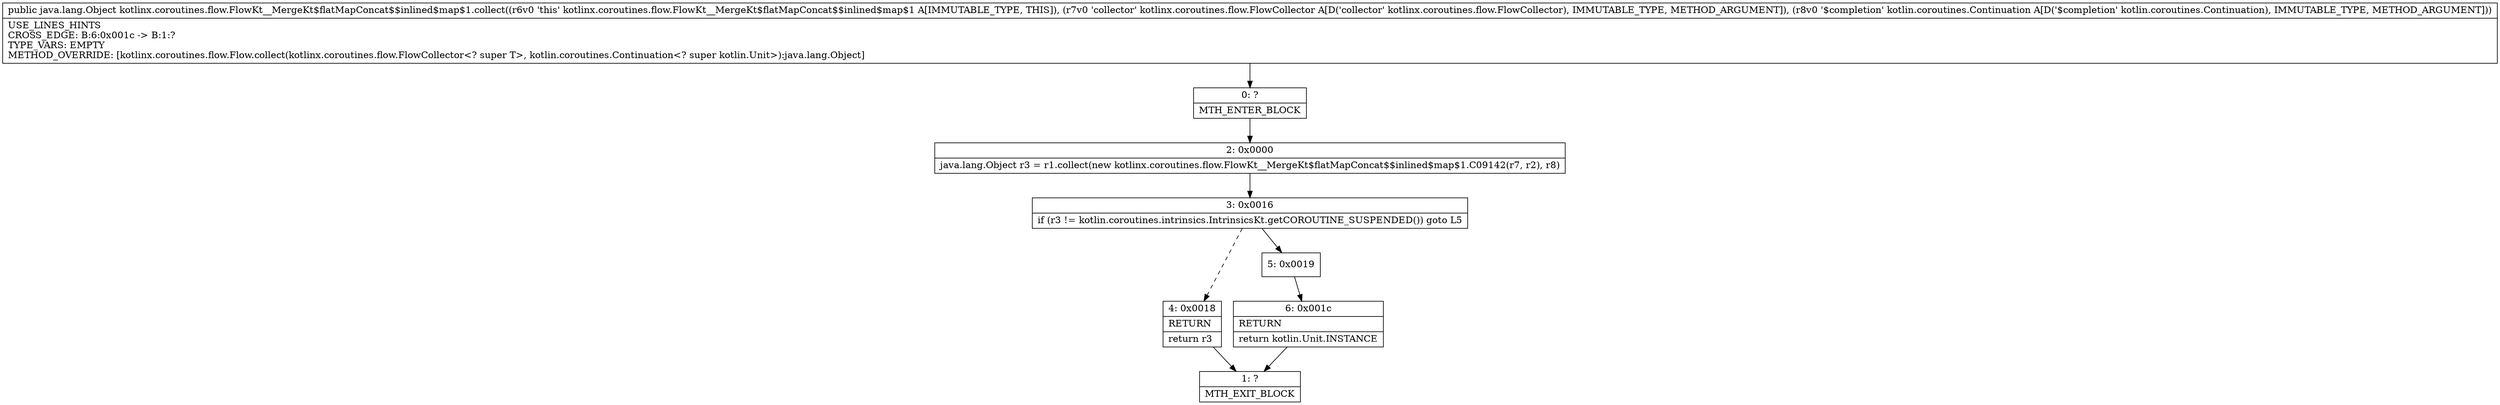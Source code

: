 digraph "CFG forkotlinx.coroutines.flow.FlowKt__MergeKt$flatMapConcat$$inlined$map$1.collect(Lkotlinx\/coroutines\/flow\/FlowCollector;Lkotlin\/coroutines\/Continuation;)Ljava\/lang\/Object;" {
Node_0 [shape=record,label="{0\:\ ?|MTH_ENTER_BLOCK\l}"];
Node_2 [shape=record,label="{2\:\ 0x0000|java.lang.Object r3 = r1.collect(new kotlinx.coroutines.flow.FlowKt__MergeKt$flatMapConcat$$inlined$map$1.C09142(r7, r2), r8)\l}"];
Node_3 [shape=record,label="{3\:\ 0x0016|if (r3 != kotlin.coroutines.intrinsics.IntrinsicsKt.getCOROUTINE_SUSPENDED()) goto L5\l}"];
Node_4 [shape=record,label="{4\:\ 0x0018|RETURN\l|return r3\l}"];
Node_1 [shape=record,label="{1\:\ ?|MTH_EXIT_BLOCK\l}"];
Node_5 [shape=record,label="{5\:\ 0x0019}"];
Node_6 [shape=record,label="{6\:\ 0x001c|RETURN\l|return kotlin.Unit.INSTANCE\l}"];
MethodNode[shape=record,label="{public java.lang.Object kotlinx.coroutines.flow.FlowKt__MergeKt$flatMapConcat$$inlined$map$1.collect((r6v0 'this' kotlinx.coroutines.flow.FlowKt__MergeKt$flatMapConcat$$inlined$map$1 A[IMMUTABLE_TYPE, THIS]), (r7v0 'collector' kotlinx.coroutines.flow.FlowCollector A[D('collector' kotlinx.coroutines.flow.FlowCollector), IMMUTABLE_TYPE, METHOD_ARGUMENT]), (r8v0 '$completion' kotlin.coroutines.Continuation A[D('$completion' kotlin.coroutines.Continuation), IMMUTABLE_TYPE, METHOD_ARGUMENT]))  | USE_LINES_HINTS\lCROSS_EDGE: B:6:0x001c \-\> B:1:?\lTYPE_VARS: EMPTY\lMETHOD_OVERRIDE: [kotlinx.coroutines.flow.Flow.collect(kotlinx.coroutines.flow.FlowCollector\<? super T\>, kotlin.coroutines.Continuation\<? super kotlin.Unit\>):java.lang.Object]\l}"];
MethodNode -> Node_0;Node_0 -> Node_2;
Node_2 -> Node_3;
Node_3 -> Node_4[style=dashed];
Node_3 -> Node_5;
Node_4 -> Node_1;
Node_5 -> Node_6;
Node_6 -> Node_1;
}

